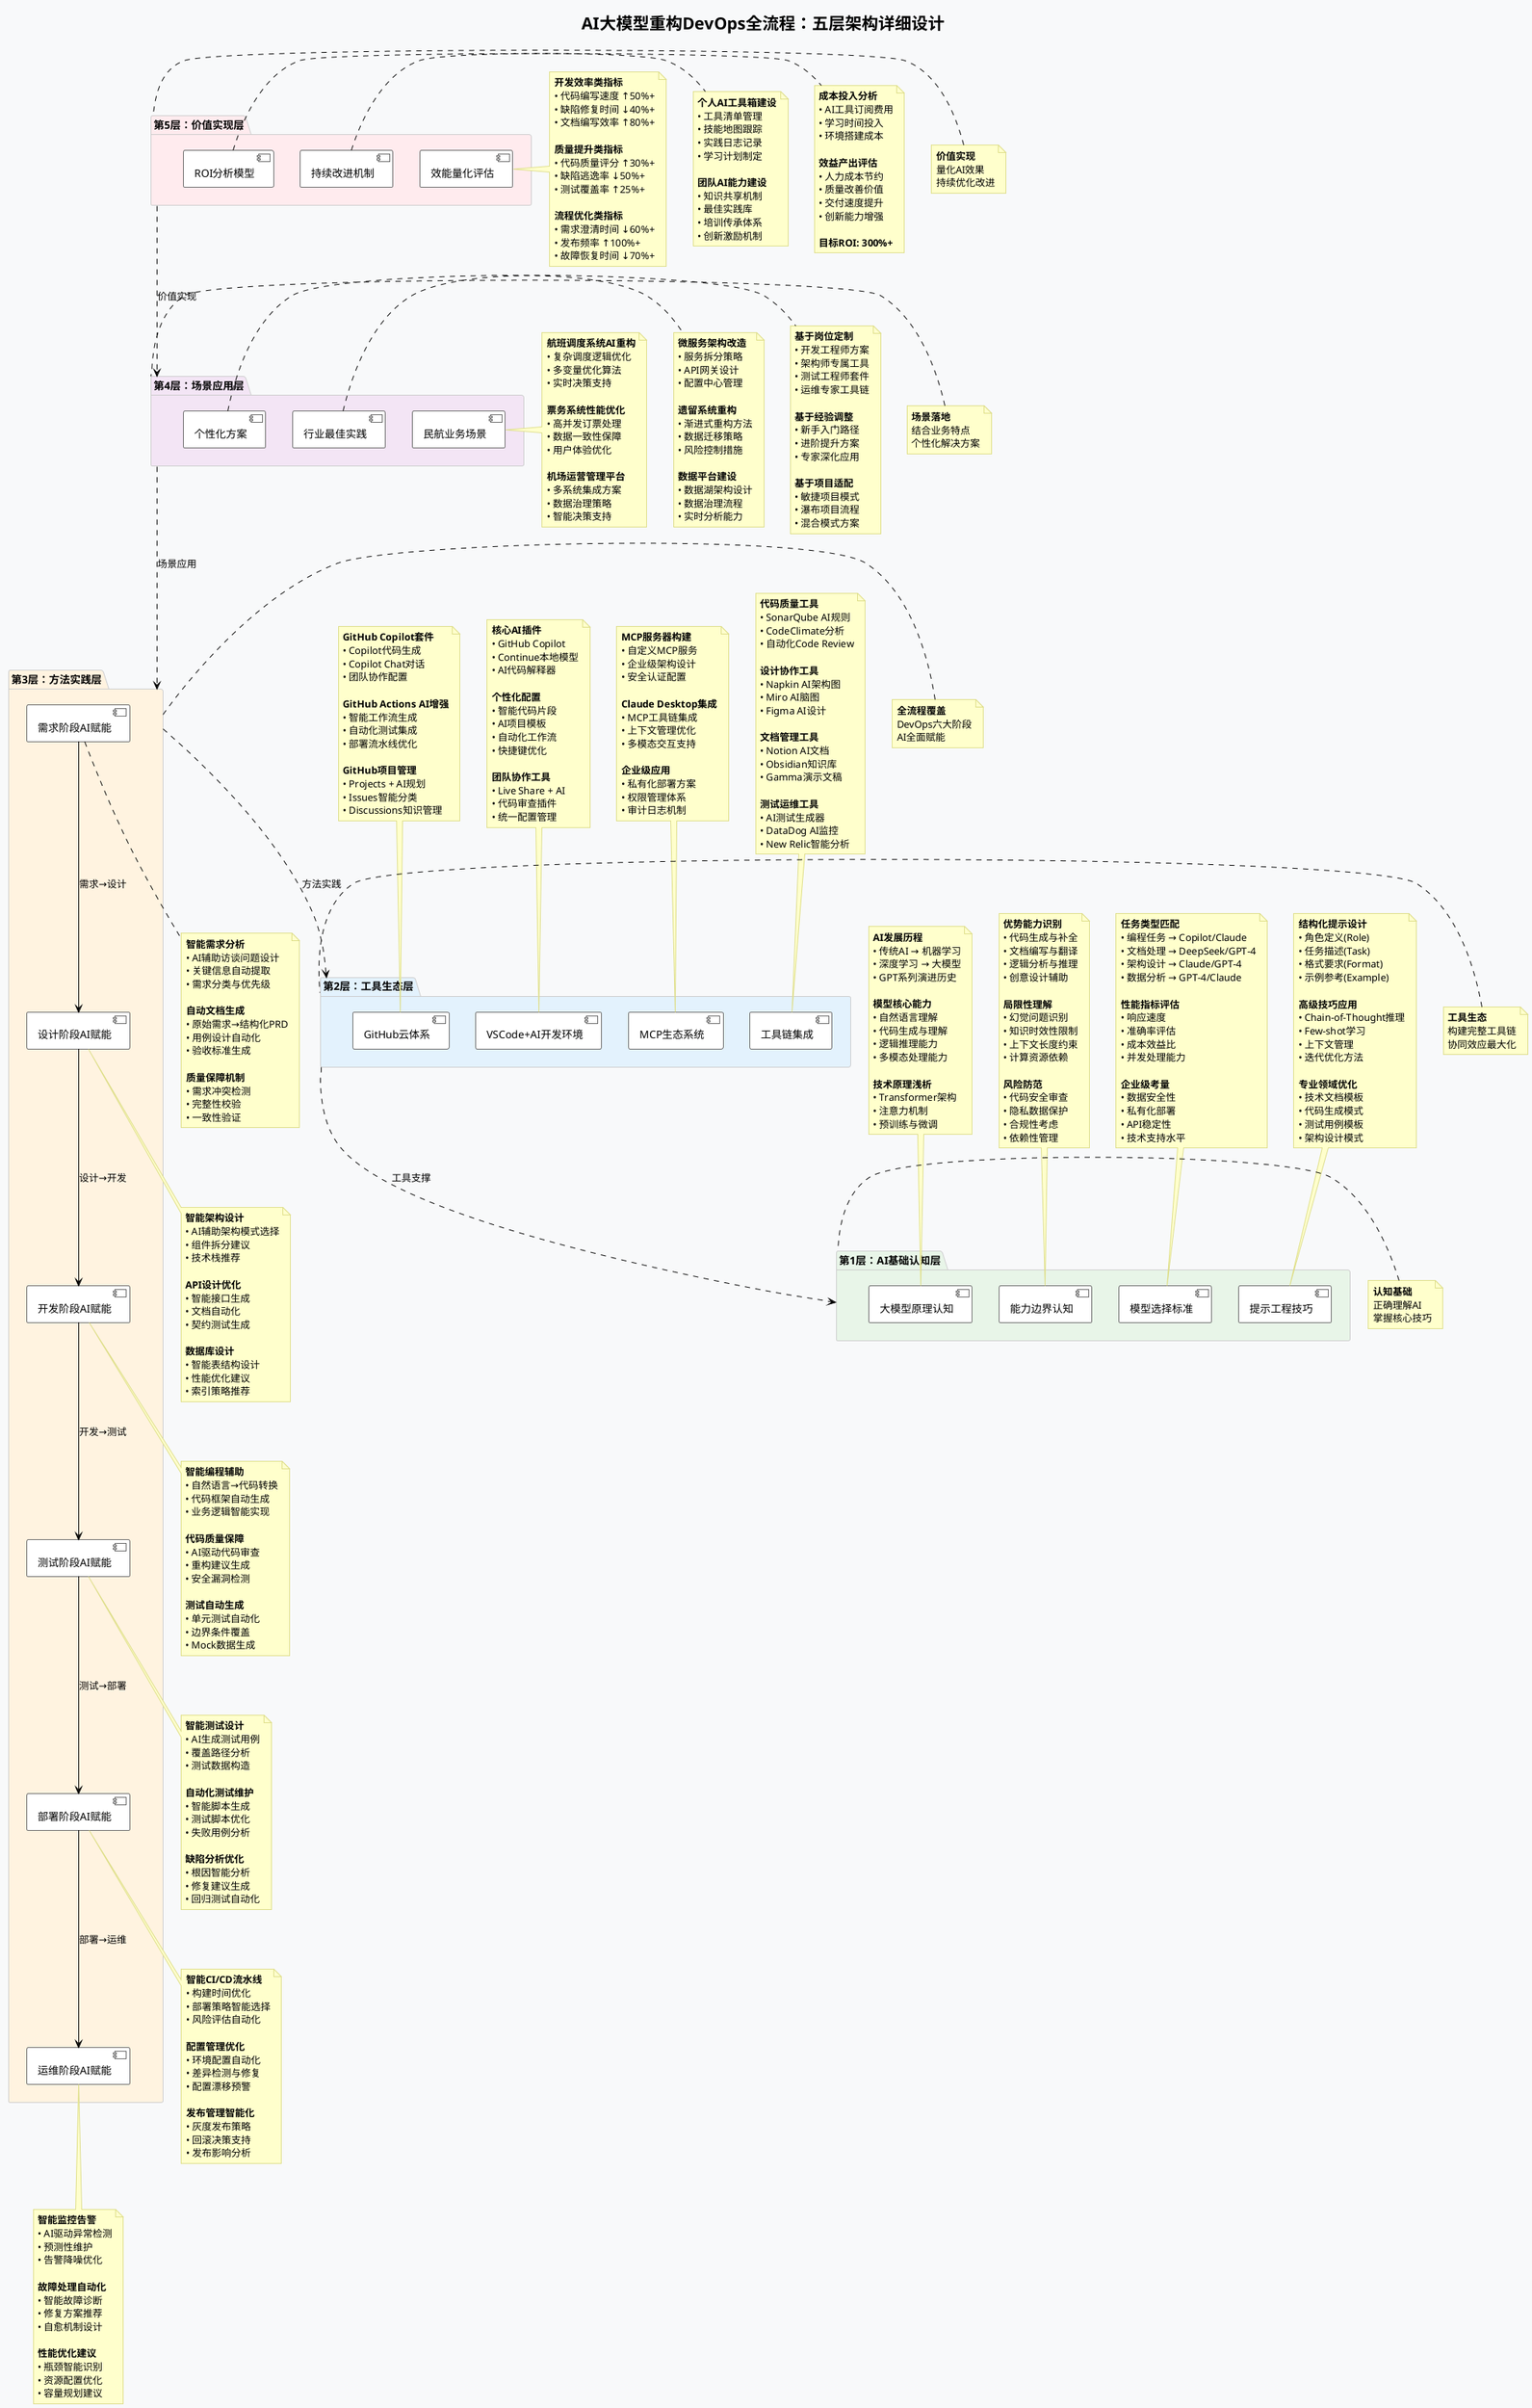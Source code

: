 @startuml AI_DevOps_Architecture_Final
!theme plain
skinparam backgroundColor #f8f9fa
skinparam packageBackgroundColor #ffffff
skinparam packageBorderColor #cccccc
skinparam componentBackgroundColor #ffffff
skinparam componentBorderColor #666666
skinparam noteBackgroundColor #ffffcc
skinparam noteBorderColor #dddd88

title AI大模型重构DevOps全流程：五层架构详细设计

package "第5层：价值实现层" as Layer5 #ffebee {
    component "效能量化评估" as L5_Metrics
    component "持续改进机制" as L5_Improvement  
    component "ROI分析模型" as L5_ROI
}

note right of L5_Metrics
  <b>开发效率类指标</b>
  • 代码编写速度 ↑50%+
  • 缺陷修复时间 ↓40%+
  • 文档编写效率 ↑80%+
  
  <b>质量提升类指标</b>
  • 代码质量评分 ↑30%+
  • 缺陷逃逸率 ↓50%+
  • 测试覆盖率 ↑25%+
  
  <b>流程优化类指标</b>
  • 需求澄清时间 ↓60%+
  • 发布频率 ↑100%+
  • 故障恢复时间 ↓70%+
end note

note right of L5_Improvement
  <b>个人AI工具箱建设</b>
  • 工具清单管理
  • 技能地图跟踪
  • 实践日志记录
  • 学习计划制定
  
  <b>团队AI能力建设</b>
  • 知识共享机制
  • 最佳实践库
  • 培训传承体系
  • 创新激励机制
end note

note right of L5_ROI
  <b>成本投入分析</b>
  • AI工具订阅费用
  • 学习时间投入
  • 环境搭建成本
  
  <b>效益产出评估</b>
  • 人力成本节约
  • 质量改善价值
  • 交付速度提升
  • 创新能力增强
  
  <b>目标ROI: 300%+</b>
end note

package "第4层：场景应用层" as Layer4 #f3e5f5 {
    component "民航业务场景" as L4_Aviation
    component "行业最佳实践" as L4_Practices
    component "个性化方案" as L4_Personal
}

note right of L4_Aviation
  <b>航班调度系统AI重构</b>
  • 复杂调度逻辑优化
  • 多变量优化算法
  • 实时决策支持
  
  <b>票务系统性能优化</b>
  • 高并发订票处理
  • 数据一致性保障
  • 用户体验优化
  
  <b>机场运营管理平台</b>
  • 多系统集成方案
  • 数据治理策略
  • 智能决策支持
end note

note right of L4_Practices
  <b>微服务架构改造</b>
  • 服务拆分策略
  • API网关设计
  • 配置中心管理
  
  <b>遗留系统重构</b>
  • 渐进式重构方法
  • 数据迁移策略
  • 风险控制措施
  
  <b>数据平台建设</b>
  • 数据湖架构设计
  • 数据治理流程
  • 实时分析能力
end note

note right of L4_Personal
  <b>基于岗位定制</b>
  • 开发工程师方案
  • 架构师专属工具
  • 测试工程师套件
  • 运维专家工具链
  
  <b>基于经验调整</b>
  • 新手入门路径
  • 进阶提升方案
  • 专家深化应用
  
  <b>基于项目适配</b>
  • 敏捷项目模式
  • 瀑布项目流程
  • 混合模式方案
end note

package "第3层：方法实践层" as Layer3 #fff3e0 {
    component "需求阶段AI赋能" as L3_Req
    component "设计阶段AI赋能" as L3_Design
    component "开发阶段AI赋能" as L3_Dev
    component "测试阶段AI赋能" as L3_Test
    component "部署阶段AI赋能" as L3_Deploy
    component "运维阶段AI赋能" as L3_Ops
}

note bottom of L3_Req
  <b>智能需求分析</b>
  • AI辅助访谈问题设计
  • 关键信息自动提取
  • 需求分类与优先级
  
  <b>自动文档生成</b>
  • 原始需求→结构化PRD
  • 用例设计自动化
  • 验收标准生成
  
  <b>质量保障机制</b>
  • 需求冲突检测
  • 完整性校验
  • 一致性验证
end note

note bottom of L3_Design
  <b>智能架构设计</b>
  • AI辅助架构模式选择
  • 组件拆分建议
  • 技术栈推荐
  
  <b>API设计优化</b>
  • 智能接口生成
  • 文档自动化
  • 契约测试生成
  
  <b>数据库设计</b>
  • 智能表结构设计
  • 性能优化建议
  • 索引策略推荐
end note

note bottom of L3_Dev
  <b>智能编程辅助</b>
  • 自然语言→代码转换
  • 代码框架自动生成
  • 业务逻辑智能实现
  
  <b>代码质量保障</b>
  • AI驱动代码审查
  • 重构建议生成
  • 安全漏洞检测
  
  <b>测试自动生成</b>
  • 单元测试自动化
  • 边界条件覆盖
  • Mock数据生成
end note

note bottom of L3_Test
  <b>智能测试设计</b>
  • AI生成测试用例
  • 覆盖路径分析
  • 测试数据构造
  
  <b>自动化测试维护</b>
  • 智能脚本生成
  • 测试脚本优化
  • 失败用例分析
  
  <b>缺陷分析优化</b>
  • 根因智能分析
  • 修复建议生成
  • 回归测试自动化
end note

note bottom of L3_Deploy
  <b>智能CI/CD流水线</b>
  • 构建时间优化
  • 部署策略智能选择
  • 风险评估自动化
  
  <b>配置管理优化</b>
  • 环境配置自动化
  • 差异检测与修复
  • 配置漂移预警
  
  <b>发布管理智能化</b>
  • 灰度发布策略
  • 回滚决策支持
  • 发布影响分析
end note

note bottom of L3_Ops
  <b>智能监控告警</b>
  • AI驱动异常检测
  • 预测性维护
  • 告警降噪优化
  
  <b>故障处理自动化</b>
  • 智能故障诊断
  • 修复方案推荐
  • 自愈机制设计
  
  <b>性能优化建议</b>
  • 瓶颈智能识别
  • 资源配置优化
  • 容量规划建议
end note

package "第2层：工具生态层" as Layer2 #e3f2fd {
    component "GitHub云体系" as L2_GitHub
    component "VSCode+AI开发环境" as L2_VSCode
    component "MCP生态系统" as L2_MCP
    component "工具链集成" as L2_Integration
}

note top of L2_GitHub
  <b>GitHub Copilot套件</b>
  • Copilot代码生成
  • Copilot Chat对话
  • 团队协作配置
  
  <b>GitHub Actions AI增强</b>
  • 智能工作流生成
  • 自动化测试集成
  • 部署流水线优化
  
  <b>GitHub项目管理</b>
  • Projects + AI规划
  • Issues智能分类
  • Discussions知识管理
end note

note top of L2_VSCode
  <b>核心AI插件</b>
  • GitHub Copilot
  • Continue本地模型
  • AI代码解释器
  
  <b>个性化配置</b>
  • 智能代码片段
  • AI项目模板
  • 自动化工作流
  • 快捷键优化
  
  <b>团队协作工具</b>
  • Live Share + AI
  • 代码审查插件
  • 统一配置管理
end note

note top of L2_MCP
  <b>MCP服务器构建</b>
  • 自定义MCP服务
  • 企业级架构设计
  • 安全认证配置
  
  <b>Claude Desktop集成</b>
  • MCP工具链集成
  • 上下文管理优化
  • 多模态交互支持
  
  <b>企业级应用</b>
  • 私有化部署方案
  • 权限管理体系
  • 审计日志机制
end note

note top of L2_Integration
  <b>代码质量工具</b>
  • SonarQube AI规则
  • CodeClimate分析
  • 自动化Code Review
  
  <b>设计协作工具</b>
  • Napkin AI架构图
  • Miro AI脑图
  • Figma AI设计
  
  <b>文档管理工具</b>
  • Notion AI文档
  • Obsidian知识库
  • Gamma演示文稿
  
  <b>测试运维工具</b>
  • AI测试生成器
  • DataDog AI监控
  • New Relic智能分析
end note

package "第1层：AI基础认知层" as Layer1 #e8f5e8 {
    component "大模型原理认知" as L1_Fundamentals
    component "能力边界认知" as L1_Boundaries
    component "模型选择标准" as L1_Selection
    component "提示工程技巧" as L1_Prompt
}

note top of L1_Fundamentals
  <b>AI发展历程</b>
  • 传统AI → 机器学习
  • 深度学习 → 大模型
  • GPT系列演进历史
  
  <b>模型核心能力</b>
  • 自然语言理解
  • 代码生成与理解
  • 逻辑推理能力
  • 多模态处理能力
  
  <b>技术原理浅析</b>
  • Transformer架构
  • 注意力机制
  • 预训练与微调
end note

note top of L1_Boundaries
  <b>优势能力识别</b>
  • 代码生成与补全
  • 文档编写与翻译
  • 逻辑分析与推理
  • 创意设计辅助
  
  <b>局限性理解</b>
  • 幻觉问题识别
  • 知识时效性限制
  • 上下文长度约束
  • 计算资源依赖
  
  <b>风险防范</b>
  • 代码安全审查
  • 隐私数据保护
  • 合规性考虑
  • 依赖性管理
end note

note top of L1_Selection
  <b>任务类型匹配</b>
  • 编程任务 → Copilot/Claude
  • 文档处理 → DeepSeek/GPT-4
  • 架构设计 → Claude/GPT-4
  • 数据分析 → GPT-4/Claude
  
  <b>性能指标评估</b>
  • 响应速度
  • 准确率评估
  • 成本效益比
  • 并发处理能力
  
  <b>企业级考量</b>
  • 数据安全性
  • 私有化部署
  • API稳定性
  • 技术支持水平
end note

note top of L1_Prompt
  <b>结构化提示设计</b>
  • 角色定义(Role)
  • 任务描述(Task)
  • 格式要求(Format)
  • 示例参考(Example)
  
  <b>高级技巧应用</b>
  • Chain-of-Thought推理
  • Few-shot学习
  • 上下文管理
  • 迭代优化方法
  
  <b>专业领域优化</b>
  • 技术文档模板
  • 代码生成模式
  • 测试用例模板
  • 架构设计模式
end note

' 层级依赖关系（从上到下）
Layer5 ..> Layer4 : "价值实现"
Layer4 ..> Layer3 : "场景应用" 
Layer3 ..> Layer2 : "方法实践"
Layer2 ..> Layer1 : "工具支撑"

' DevOps流程连接（第3层内部）
L3_Req --> L3_Design : "需求→设计"
L3_Design --> L3_Dev : "设计→开发"
L3_Dev --> L3_Test : "开发→测试"
L3_Test --> L3_Deploy : "测试→部署"
L3_Deploy --> L3_Ops : "部署→运维"

' 添加整体说明
note left of Layer5
  <b>价值实现</b>
  量化AI效果
  持续优化改进
end note

note left of Layer4
  <b>场景落地</b>
  结合业务特点
  个性化解决方案
end note

note left of Layer3
  <b>全流程覆盖</b>
  DevOps六大阶段
  AI全面赋能
end note

note left of Layer2
  <b>工具生态</b>
  构建完整工具链
  协同效应最大化
end note

note left of Layer1
  <b>认知基础</b>
  正确理解AI
  掌握核心技巧
end note

@enduml
